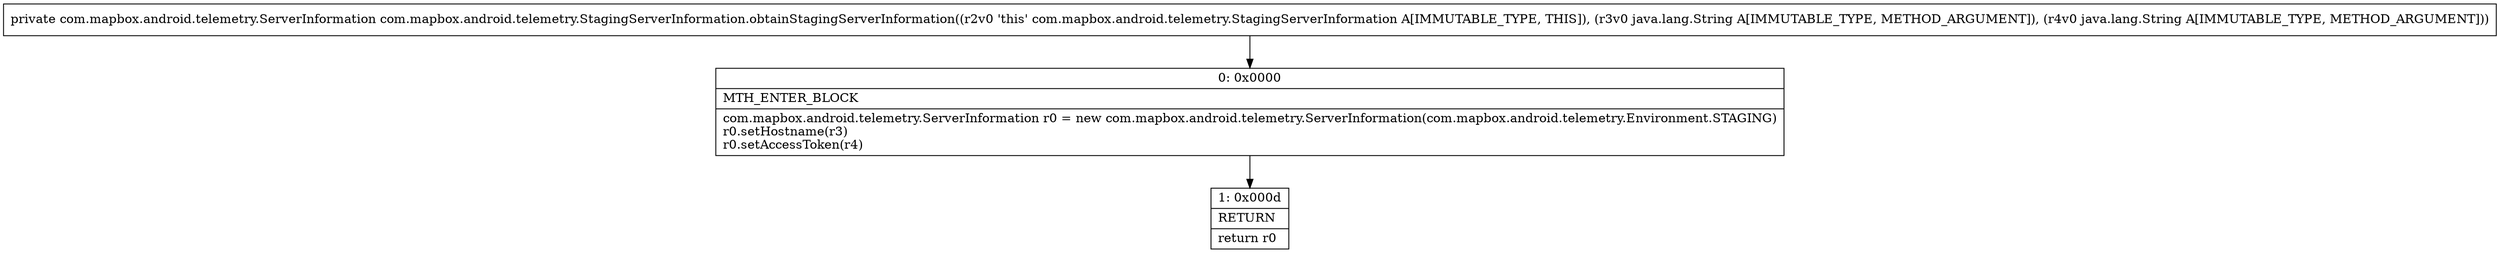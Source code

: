digraph "CFG forcom.mapbox.android.telemetry.StagingServerInformation.obtainStagingServerInformation(Ljava\/lang\/String;Ljava\/lang\/String;)Lcom\/mapbox\/android\/telemetry\/ServerInformation;" {
Node_0 [shape=record,label="{0\:\ 0x0000|MTH_ENTER_BLOCK\l|com.mapbox.android.telemetry.ServerInformation r0 = new com.mapbox.android.telemetry.ServerInformation(com.mapbox.android.telemetry.Environment.STAGING)\lr0.setHostname(r3)\lr0.setAccessToken(r4)\l}"];
Node_1 [shape=record,label="{1\:\ 0x000d|RETURN\l|return r0\l}"];
MethodNode[shape=record,label="{private com.mapbox.android.telemetry.ServerInformation com.mapbox.android.telemetry.StagingServerInformation.obtainStagingServerInformation((r2v0 'this' com.mapbox.android.telemetry.StagingServerInformation A[IMMUTABLE_TYPE, THIS]), (r3v0 java.lang.String A[IMMUTABLE_TYPE, METHOD_ARGUMENT]), (r4v0 java.lang.String A[IMMUTABLE_TYPE, METHOD_ARGUMENT])) }"];
MethodNode -> Node_0;
Node_0 -> Node_1;
}

